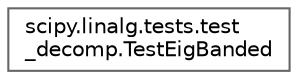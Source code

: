 digraph "Graphical Class Hierarchy"
{
 // LATEX_PDF_SIZE
  bgcolor="transparent";
  edge [fontname=Helvetica,fontsize=10,labelfontname=Helvetica,labelfontsize=10];
  node [fontname=Helvetica,fontsize=10,shape=box,height=0.2,width=0.4];
  rankdir="LR";
  Node0 [id="Node000000",label="scipy.linalg.tests.test\l_decomp.TestEigBanded",height=0.2,width=0.4,color="grey40", fillcolor="white", style="filled",URL="$d6/d69/classscipy_1_1linalg_1_1tests_1_1test__decomp_1_1TestEigBanded.html",tooltip=" "];
}
